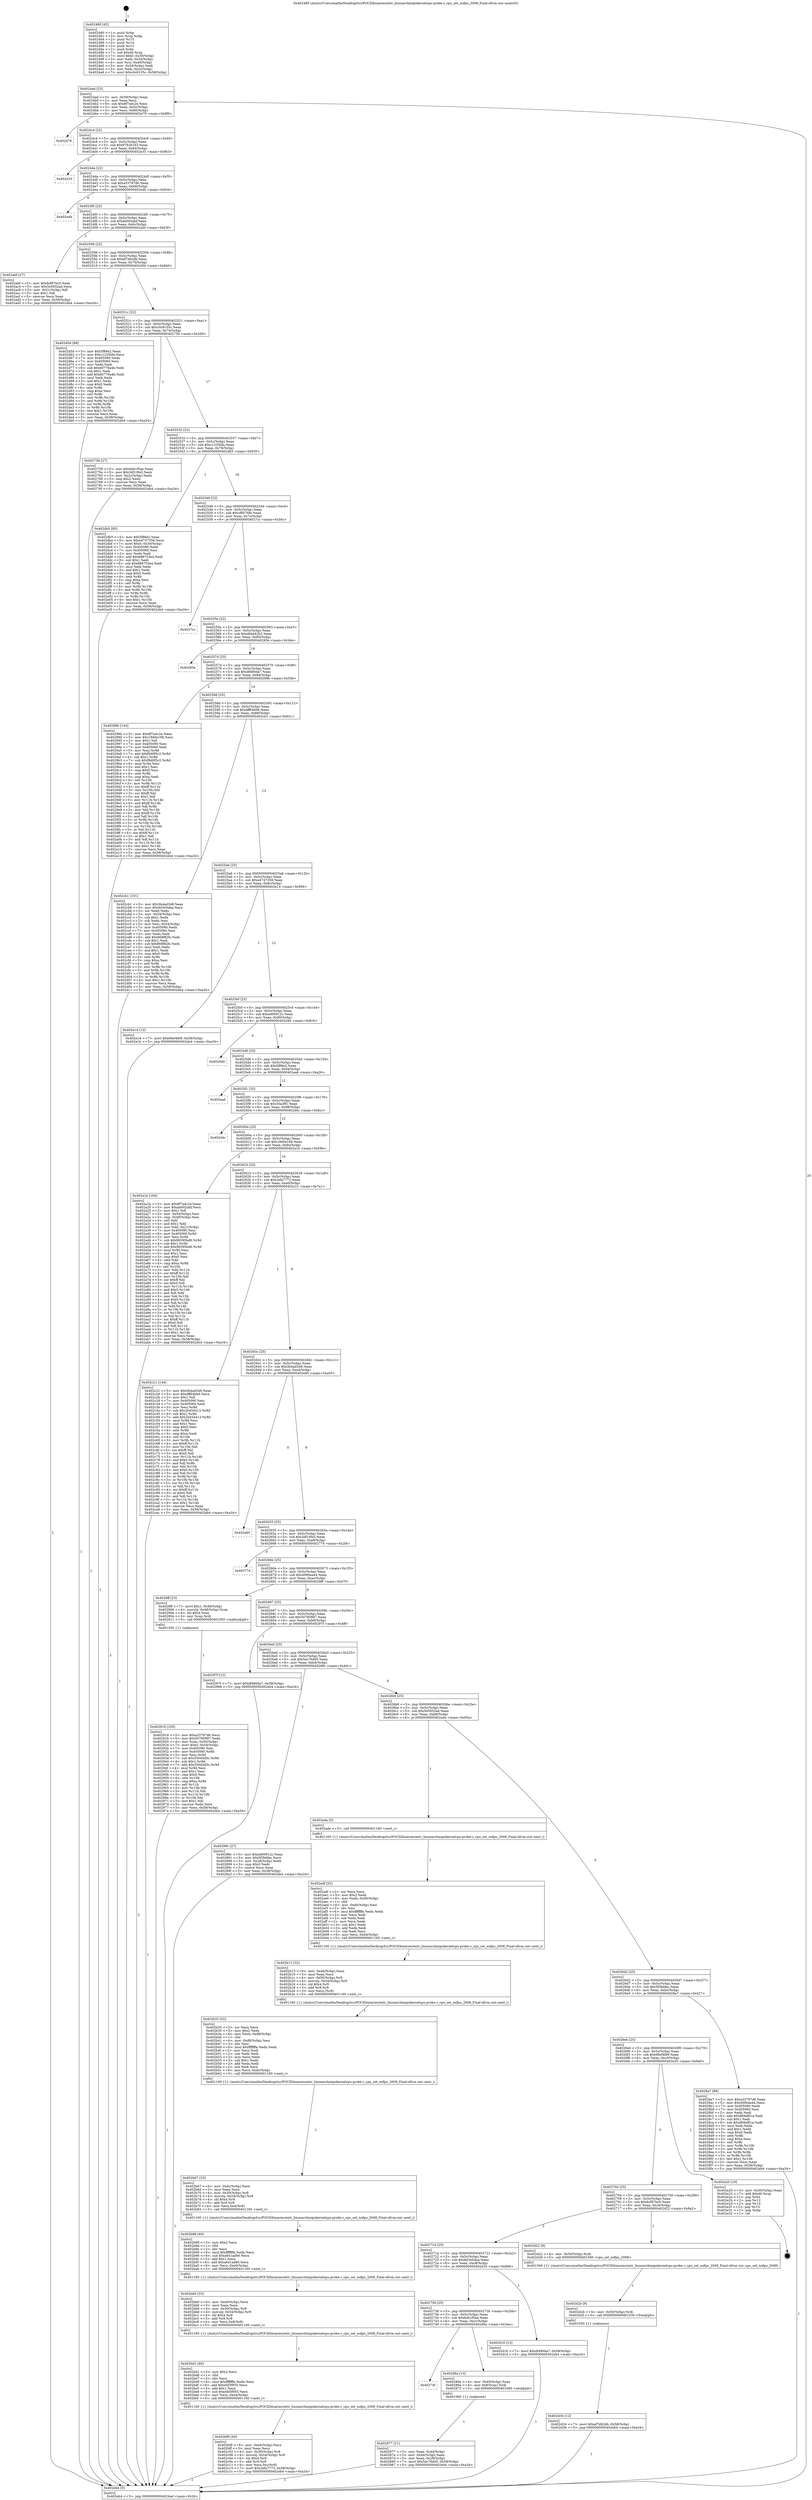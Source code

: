 digraph "0x402480" {
  label = "0x402480 (/mnt/c/Users/mathe/Desktop/tcc/POCII/binaries/extr_linuxarchmipskernelcpu-probe.c_cpu_set_nofpu_2008_Final-ollvm.out::main(0))"
  labelloc = "t"
  node[shape=record]

  Entry [label="",width=0.3,height=0.3,shape=circle,fillcolor=black,style=filled]
  "0x4024ad" [label="{
     0x4024ad [23]\l
     | [instrs]\l
     &nbsp;&nbsp;0x4024ad \<+3\>: mov -0x58(%rbp),%eax\l
     &nbsp;&nbsp;0x4024b0 \<+2\>: mov %eax,%ecx\l
     &nbsp;&nbsp;0x4024b2 \<+6\>: sub $0x8f7a4c2e,%ecx\l
     &nbsp;&nbsp;0x4024b8 \<+3\>: mov %eax,-0x5c(%rbp)\l
     &nbsp;&nbsp;0x4024bb \<+3\>: mov %ecx,-0x60(%rbp)\l
     &nbsp;&nbsp;0x4024be \<+6\>: je 0000000000402e79 \<main+0x9f9\>\l
  }"]
  "0x402e79" [label="{
     0x402e79\l
  }", style=dashed]
  "0x4024c4" [label="{
     0x4024c4 [22]\l
     | [instrs]\l
     &nbsp;&nbsp;0x4024c4 \<+5\>: jmp 00000000004024c9 \<main+0x49\>\l
     &nbsp;&nbsp;0x4024c9 \<+3\>: mov -0x5c(%rbp),%eax\l
     &nbsp;&nbsp;0x4024cc \<+5\>: sub $0x97826163,%eax\l
     &nbsp;&nbsp;0x4024d1 \<+3\>: mov %eax,-0x64(%rbp)\l
     &nbsp;&nbsp;0x4024d4 \<+6\>: je 0000000000402e33 \<main+0x9b3\>\l
  }"]
  Exit [label="",width=0.3,height=0.3,shape=circle,fillcolor=black,style=filled,peripheries=2]
  "0x402e33" [label="{
     0x402e33\l
  }", style=dashed]
  "0x4024da" [label="{
     0x4024da [22]\l
     | [instrs]\l
     &nbsp;&nbsp;0x4024da \<+5\>: jmp 00000000004024df \<main+0x5f\>\l
     &nbsp;&nbsp;0x4024df \<+3\>: mov -0x5c(%rbp),%eax\l
     &nbsp;&nbsp;0x4024e2 \<+5\>: sub $0xa33797d6,%eax\l
     &nbsp;&nbsp;0x4024e7 \<+3\>: mov %eax,-0x68(%rbp)\l
     &nbsp;&nbsp;0x4024ea \<+6\>: je 0000000000402e4b \<main+0x9cb\>\l
  }"]
  "0x402d34" [label="{
     0x402d34 [12]\l
     | [instrs]\l
     &nbsp;&nbsp;0x402d34 \<+7\>: movl $0xaf7d82db,-0x58(%rbp)\l
     &nbsp;&nbsp;0x402d3b \<+5\>: jmp 0000000000402eb4 \<main+0xa34\>\l
  }"]
  "0x402e4b" [label="{
     0x402e4b\l
  }", style=dashed]
  "0x4024f0" [label="{
     0x4024f0 [22]\l
     | [instrs]\l
     &nbsp;&nbsp;0x4024f0 \<+5\>: jmp 00000000004024f5 \<main+0x75\>\l
     &nbsp;&nbsp;0x4024f5 \<+3\>: mov -0x5c(%rbp),%eax\l
     &nbsp;&nbsp;0x4024f8 \<+5\>: sub $0xab002abf,%eax\l
     &nbsp;&nbsp;0x4024fd \<+3\>: mov %eax,-0x6c(%rbp)\l
     &nbsp;&nbsp;0x402500 \<+6\>: je 0000000000402abf \<main+0x63f\>\l
  }"]
  "0x402d2b" [label="{
     0x402d2b [9]\l
     | [instrs]\l
     &nbsp;&nbsp;0x402d2b \<+4\>: mov -0x50(%rbp),%rdi\l
     &nbsp;&nbsp;0x402d2f \<+5\>: call 0000000000401030 \<free@plt\>\l
     | [calls]\l
     &nbsp;&nbsp;0x401030 \{1\} (unknown)\l
  }"]
  "0x402abf" [label="{
     0x402abf [27]\l
     | [instrs]\l
     &nbsp;&nbsp;0x402abf \<+5\>: mov $0x6cf87bc0,%eax\l
     &nbsp;&nbsp;0x402ac4 \<+5\>: mov $0x5e5932ad,%ecx\l
     &nbsp;&nbsp;0x402ac9 \<+3\>: mov -0x21(%rbp),%dl\l
     &nbsp;&nbsp;0x402acc \<+3\>: test $0x1,%dl\l
     &nbsp;&nbsp;0x402acf \<+3\>: cmovne %ecx,%eax\l
     &nbsp;&nbsp;0x402ad2 \<+3\>: mov %eax,-0x58(%rbp)\l
     &nbsp;&nbsp;0x402ad5 \<+5\>: jmp 0000000000402eb4 \<main+0xa34\>\l
  }"]
  "0x402506" [label="{
     0x402506 [22]\l
     | [instrs]\l
     &nbsp;&nbsp;0x402506 \<+5\>: jmp 000000000040250b \<main+0x8b\>\l
     &nbsp;&nbsp;0x40250b \<+3\>: mov -0x5c(%rbp),%eax\l
     &nbsp;&nbsp;0x40250e \<+5\>: sub $0xaf7d82db,%eax\l
     &nbsp;&nbsp;0x402513 \<+3\>: mov %eax,-0x70(%rbp)\l
     &nbsp;&nbsp;0x402516 \<+6\>: je 0000000000402d5d \<main+0x8dd\>\l
  }"]
  "0x402bf9" [label="{
     0x402bf9 [40]\l
     | [instrs]\l
     &nbsp;&nbsp;0x402bf9 \<+6\>: mov -0xe4(%rbp),%ecx\l
     &nbsp;&nbsp;0x402bff \<+3\>: imul %eax,%ecx\l
     &nbsp;&nbsp;0x402c02 \<+4\>: mov -0x50(%rbp),%r8\l
     &nbsp;&nbsp;0x402c06 \<+4\>: movslq -0x54(%rbp),%r9\l
     &nbsp;&nbsp;0x402c0a \<+4\>: shl $0x4,%r9\l
     &nbsp;&nbsp;0x402c0e \<+3\>: add %r9,%r8\l
     &nbsp;&nbsp;0x402c11 \<+4\>: mov %ecx,0xc(%r8)\l
     &nbsp;&nbsp;0x402c15 \<+7\>: movl $0x2efa7773,-0x58(%rbp)\l
     &nbsp;&nbsp;0x402c1c \<+5\>: jmp 0000000000402eb4 \<main+0xa34\>\l
  }"]
  "0x402d5d" [label="{
     0x402d5d [88]\l
     | [instrs]\l
     &nbsp;&nbsp;0x402d5d \<+5\>: mov $0x5f88e2,%eax\l
     &nbsp;&nbsp;0x402d62 \<+5\>: mov $0xc1235bfa,%ecx\l
     &nbsp;&nbsp;0x402d67 \<+7\>: mov 0x405090,%edx\l
     &nbsp;&nbsp;0x402d6e \<+7\>: mov 0x405060,%esi\l
     &nbsp;&nbsp;0x402d75 \<+2\>: mov %edx,%edi\l
     &nbsp;&nbsp;0x402d77 \<+6\>: sub $0xb0776a4b,%edi\l
     &nbsp;&nbsp;0x402d7d \<+3\>: sub $0x1,%edi\l
     &nbsp;&nbsp;0x402d80 \<+6\>: add $0xb0776a4b,%edi\l
     &nbsp;&nbsp;0x402d86 \<+3\>: imul %edi,%edx\l
     &nbsp;&nbsp;0x402d89 \<+3\>: and $0x1,%edx\l
     &nbsp;&nbsp;0x402d8c \<+3\>: cmp $0x0,%edx\l
     &nbsp;&nbsp;0x402d8f \<+4\>: sete %r8b\l
     &nbsp;&nbsp;0x402d93 \<+3\>: cmp $0xa,%esi\l
     &nbsp;&nbsp;0x402d96 \<+4\>: setl %r9b\l
     &nbsp;&nbsp;0x402d9a \<+3\>: mov %r8b,%r10b\l
     &nbsp;&nbsp;0x402d9d \<+3\>: and %r9b,%r10b\l
     &nbsp;&nbsp;0x402da0 \<+3\>: xor %r9b,%r8b\l
     &nbsp;&nbsp;0x402da3 \<+3\>: or %r8b,%r10b\l
     &nbsp;&nbsp;0x402da6 \<+4\>: test $0x1,%r10b\l
     &nbsp;&nbsp;0x402daa \<+3\>: cmovne %ecx,%eax\l
     &nbsp;&nbsp;0x402dad \<+3\>: mov %eax,-0x58(%rbp)\l
     &nbsp;&nbsp;0x402db0 \<+5\>: jmp 0000000000402eb4 \<main+0xa34\>\l
  }"]
  "0x40251c" [label="{
     0x40251c [22]\l
     | [instrs]\l
     &nbsp;&nbsp;0x40251c \<+5\>: jmp 0000000000402521 \<main+0xa1\>\l
     &nbsp;&nbsp;0x402521 \<+3\>: mov -0x5c(%rbp),%eax\l
     &nbsp;&nbsp;0x402524 \<+5\>: sub $0xc0c9155c,%eax\l
     &nbsp;&nbsp;0x402529 \<+3\>: mov %eax,-0x74(%rbp)\l
     &nbsp;&nbsp;0x40252c \<+6\>: je 0000000000402759 \<main+0x2d9\>\l
  }"]
  "0x402bd1" [label="{
     0x402bd1 [40]\l
     | [instrs]\l
     &nbsp;&nbsp;0x402bd1 \<+5\>: mov $0x2,%ecx\l
     &nbsp;&nbsp;0x402bd6 \<+1\>: cltd\l
     &nbsp;&nbsp;0x402bd7 \<+2\>: idiv %ecx\l
     &nbsp;&nbsp;0x402bd9 \<+6\>: imul $0xfffffffe,%edx,%ecx\l
     &nbsp;&nbsp;0x402bdf \<+6\>: add $0xd4f3f955,%ecx\l
     &nbsp;&nbsp;0x402be5 \<+3\>: add $0x1,%ecx\l
     &nbsp;&nbsp;0x402be8 \<+6\>: sub $0xd4f3f955,%ecx\l
     &nbsp;&nbsp;0x402bee \<+6\>: mov %ecx,-0xe4(%rbp)\l
     &nbsp;&nbsp;0x402bf4 \<+5\>: call 0000000000401160 \<next_i\>\l
     | [calls]\l
     &nbsp;&nbsp;0x401160 \{1\} (/mnt/c/Users/mathe/Desktop/tcc/POCII/binaries/extr_linuxarchmipskernelcpu-probe.c_cpu_set_nofpu_2008_Final-ollvm.out::next_i)\l
  }"]
  "0x402759" [label="{
     0x402759 [27]\l
     | [instrs]\l
     &nbsp;&nbsp;0x402759 \<+5\>: mov $0x6d41f5ae,%eax\l
     &nbsp;&nbsp;0x40275e \<+5\>: mov $0x3df10fa5,%ecx\l
     &nbsp;&nbsp;0x402763 \<+3\>: mov -0x2c(%rbp),%edx\l
     &nbsp;&nbsp;0x402766 \<+3\>: cmp $0x2,%edx\l
     &nbsp;&nbsp;0x402769 \<+3\>: cmovne %ecx,%eax\l
     &nbsp;&nbsp;0x40276c \<+3\>: mov %eax,-0x58(%rbp)\l
     &nbsp;&nbsp;0x40276f \<+5\>: jmp 0000000000402eb4 \<main+0xa34\>\l
  }"]
  "0x402532" [label="{
     0x402532 [22]\l
     | [instrs]\l
     &nbsp;&nbsp;0x402532 \<+5\>: jmp 0000000000402537 \<main+0xb7\>\l
     &nbsp;&nbsp;0x402537 \<+3\>: mov -0x5c(%rbp),%eax\l
     &nbsp;&nbsp;0x40253a \<+5\>: sub $0xc1235bfa,%eax\l
     &nbsp;&nbsp;0x40253f \<+3\>: mov %eax,-0x78(%rbp)\l
     &nbsp;&nbsp;0x402542 \<+6\>: je 0000000000402db5 \<main+0x935\>\l
  }"]
  "0x402eb4" [label="{
     0x402eb4 [5]\l
     | [instrs]\l
     &nbsp;&nbsp;0x402eb4 \<+5\>: jmp 00000000004024ad \<main+0x2d\>\l
  }"]
  "0x402480" [label="{
     0x402480 [45]\l
     | [instrs]\l
     &nbsp;&nbsp;0x402480 \<+1\>: push %rbp\l
     &nbsp;&nbsp;0x402481 \<+3\>: mov %rsp,%rbp\l
     &nbsp;&nbsp;0x402484 \<+2\>: push %r15\l
     &nbsp;&nbsp;0x402486 \<+2\>: push %r14\l
     &nbsp;&nbsp;0x402488 \<+2\>: push %r12\l
     &nbsp;&nbsp;0x40248a \<+1\>: push %rbx\l
     &nbsp;&nbsp;0x40248b \<+7\>: sub $0xd0,%rsp\l
     &nbsp;&nbsp;0x402492 \<+7\>: movl $0x0,-0x30(%rbp)\l
     &nbsp;&nbsp;0x402499 \<+3\>: mov %edi,-0x34(%rbp)\l
     &nbsp;&nbsp;0x40249c \<+4\>: mov %rsi,-0x40(%rbp)\l
     &nbsp;&nbsp;0x4024a0 \<+3\>: mov -0x34(%rbp),%edi\l
     &nbsp;&nbsp;0x4024a3 \<+3\>: mov %edi,-0x2c(%rbp)\l
     &nbsp;&nbsp;0x4024a6 \<+7\>: movl $0xc0c9155c,-0x58(%rbp)\l
  }"]
  "0x402bb0" [label="{
     0x402bb0 [33]\l
     | [instrs]\l
     &nbsp;&nbsp;0x402bb0 \<+6\>: mov -0xe0(%rbp),%ecx\l
     &nbsp;&nbsp;0x402bb6 \<+3\>: imul %eax,%ecx\l
     &nbsp;&nbsp;0x402bb9 \<+4\>: mov -0x50(%rbp),%r8\l
     &nbsp;&nbsp;0x402bbd \<+4\>: movslq -0x54(%rbp),%r9\l
     &nbsp;&nbsp;0x402bc1 \<+4\>: shl $0x4,%r9\l
     &nbsp;&nbsp;0x402bc5 \<+3\>: add %r9,%r8\l
     &nbsp;&nbsp;0x402bc8 \<+4\>: mov %ecx,0x8(%r8)\l
     &nbsp;&nbsp;0x402bcc \<+5\>: call 0000000000401160 \<next_i\>\l
     | [calls]\l
     &nbsp;&nbsp;0x401160 \{1\} (/mnt/c/Users/mathe/Desktop/tcc/POCII/binaries/extr_linuxarchmipskernelcpu-probe.c_cpu_set_nofpu_2008_Final-ollvm.out::next_i)\l
  }"]
  "0x402db5" [label="{
     0x402db5 [95]\l
     | [instrs]\l
     &nbsp;&nbsp;0x402db5 \<+5\>: mov $0x5f88e2,%eax\l
     &nbsp;&nbsp;0x402dba \<+5\>: mov $0xe4747358,%ecx\l
     &nbsp;&nbsp;0x402dbf \<+7\>: movl $0x0,-0x30(%rbp)\l
     &nbsp;&nbsp;0x402dc6 \<+7\>: mov 0x405090,%edx\l
     &nbsp;&nbsp;0x402dcd \<+7\>: mov 0x405060,%esi\l
     &nbsp;&nbsp;0x402dd4 \<+2\>: mov %edx,%edi\l
     &nbsp;&nbsp;0x402dd6 \<+6\>: add $0x888753e4,%edi\l
     &nbsp;&nbsp;0x402ddc \<+3\>: sub $0x1,%edi\l
     &nbsp;&nbsp;0x402ddf \<+6\>: sub $0x888753e4,%edi\l
     &nbsp;&nbsp;0x402de5 \<+3\>: imul %edi,%edx\l
     &nbsp;&nbsp;0x402de8 \<+3\>: and $0x1,%edx\l
     &nbsp;&nbsp;0x402deb \<+3\>: cmp $0x0,%edx\l
     &nbsp;&nbsp;0x402dee \<+4\>: sete %r8b\l
     &nbsp;&nbsp;0x402df2 \<+3\>: cmp $0xa,%esi\l
     &nbsp;&nbsp;0x402df5 \<+4\>: setl %r9b\l
     &nbsp;&nbsp;0x402df9 \<+3\>: mov %r8b,%r10b\l
     &nbsp;&nbsp;0x402dfc \<+3\>: and %r9b,%r10b\l
     &nbsp;&nbsp;0x402dff \<+3\>: xor %r9b,%r8b\l
     &nbsp;&nbsp;0x402e02 \<+3\>: or %r8b,%r10b\l
     &nbsp;&nbsp;0x402e05 \<+4\>: test $0x1,%r10b\l
     &nbsp;&nbsp;0x402e09 \<+3\>: cmovne %ecx,%eax\l
     &nbsp;&nbsp;0x402e0c \<+3\>: mov %eax,-0x58(%rbp)\l
     &nbsp;&nbsp;0x402e0f \<+5\>: jmp 0000000000402eb4 \<main+0xa34\>\l
  }"]
  "0x402548" [label="{
     0x402548 [22]\l
     | [instrs]\l
     &nbsp;&nbsp;0x402548 \<+5\>: jmp 000000000040254d \<main+0xcd\>\l
     &nbsp;&nbsp;0x40254d \<+3\>: mov -0x5c(%rbp),%eax\l
     &nbsp;&nbsp;0x402550 \<+5\>: sub $0xcf8576fe,%eax\l
     &nbsp;&nbsp;0x402555 \<+3\>: mov %eax,-0x7c(%rbp)\l
     &nbsp;&nbsp;0x402558 \<+6\>: je 00000000004027cc \<main+0x34c\>\l
  }"]
  "0x402b88" [label="{
     0x402b88 [40]\l
     | [instrs]\l
     &nbsp;&nbsp;0x402b88 \<+5\>: mov $0x2,%ecx\l
     &nbsp;&nbsp;0x402b8d \<+1\>: cltd\l
     &nbsp;&nbsp;0x402b8e \<+2\>: idiv %ecx\l
     &nbsp;&nbsp;0x402b90 \<+6\>: imul $0xfffffffe,%edx,%ecx\l
     &nbsp;&nbsp;0x402b96 \<+6\>: sub $0xa641ad80,%ecx\l
     &nbsp;&nbsp;0x402b9c \<+3\>: add $0x1,%ecx\l
     &nbsp;&nbsp;0x402b9f \<+6\>: add $0xa641ad80,%ecx\l
     &nbsp;&nbsp;0x402ba5 \<+6\>: mov %ecx,-0xe0(%rbp)\l
     &nbsp;&nbsp;0x402bab \<+5\>: call 0000000000401160 \<next_i\>\l
     | [calls]\l
     &nbsp;&nbsp;0x401160 \{1\} (/mnt/c/Users/mathe/Desktop/tcc/POCII/binaries/extr_linuxarchmipskernelcpu-probe.c_cpu_set_nofpu_2008_Final-ollvm.out::next_i)\l
  }"]
  "0x4027cc" [label="{
     0x4027cc\l
  }", style=dashed]
  "0x40255e" [label="{
     0x40255e [22]\l
     | [instrs]\l
     &nbsp;&nbsp;0x40255e \<+5\>: jmp 0000000000402563 \<main+0xe3\>\l
     &nbsp;&nbsp;0x402563 \<+3\>: mov -0x5c(%rbp),%eax\l
     &nbsp;&nbsp;0x402566 \<+5\>: sub $0xd6a442b2,%eax\l
     &nbsp;&nbsp;0x40256b \<+3\>: mov %eax,-0x80(%rbp)\l
     &nbsp;&nbsp;0x40256e \<+6\>: je 000000000040285e \<main+0x3de\>\l
  }"]
  "0x402b67" [label="{
     0x402b67 [33]\l
     | [instrs]\l
     &nbsp;&nbsp;0x402b67 \<+6\>: mov -0xdc(%rbp),%ecx\l
     &nbsp;&nbsp;0x402b6d \<+3\>: imul %eax,%ecx\l
     &nbsp;&nbsp;0x402b70 \<+4\>: mov -0x50(%rbp),%r8\l
     &nbsp;&nbsp;0x402b74 \<+4\>: movslq -0x54(%rbp),%r9\l
     &nbsp;&nbsp;0x402b78 \<+4\>: shl $0x4,%r9\l
     &nbsp;&nbsp;0x402b7c \<+3\>: add %r9,%r8\l
     &nbsp;&nbsp;0x402b7f \<+4\>: mov %ecx,0x4(%r8)\l
     &nbsp;&nbsp;0x402b83 \<+5\>: call 0000000000401160 \<next_i\>\l
     | [calls]\l
     &nbsp;&nbsp;0x401160 \{1\} (/mnt/c/Users/mathe/Desktop/tcc/POCII/binaries/extr_linuxarchmipskernelcpu-probe.c_cpu_set_nofpu_2008_Final-ollvm.out::next_i)\l
  }"]
  "0x40285e" [label="{
     0x40285e\l
  }", style=dashed]
  "0x402574" [label="{
     0x402574 [25]\l
     | [instrs]\l
     &nbsp;&nbsp;0x402574 \<+5\>: jmp 0000000000402579 \<main+0xf9\>\l
     &nbsp;&nbsp;0x402579 \<+3\>: mov -0x5c(%rbp),%eax\l
     &nbsp;&nbsp;0x40257c \<+5\>: sub $0xdf480da7,%eax\l
     &nbsp;&nbsp;0x402581 \<+6\>: mov %eax,-0x84(%rbp)\l
     &nbsp;&nbsp;0x402587 \<+6\>: je 000000000040298b \<main+0x50b\>\l
  }"]
  "0x402b33" [label="{
     0x402b33 [52]\l
     | [instrs]\l
     &nbsp;&nbsp;0x402b33 \<+2\>: xor %ecx,%ecx\l
     &nbsp;&nbsp;0x402b35 \<+5\>: mov $0x2,%edx\l
     &nbsp;&nbsp;0x402b3a \<+6\>: mov %edx,-0xd8(%rbp)\l
     &nbsp;&nbsp;0x402b40 \<+1\>: cltd\l
     &nbsp;&nbsp;0x402b41 \<+6\>: mov -0xd8(%rbp),%esi\l
     &nbsp;&nbsp;0x402b47 \<+2\>: idiv %esi\l
     &nbsp;&nbsp;0x402b49 \<+6\>: imul $0xfffffffe,%edx,%edx\l
     &nbsp;&nbsp;0x402b4f \<+2\>: mov %ecx,%edi\l
     &nbsp;&nbsp;0x402b51 \<+2\>: sub %edx,%edi\l
     &nbsp;&nbsp;0x402b53 \<+2\>: mov %ecx,%edx\l
     &nbsp;&nbsp;0x402b55 \<+3\>: sub $0x1,%edx\l
     &nbsp;&nbsp;0x402b58 \<+2\>: add %edx,%edi\l
     &nbsp;&nbsp;0x402b5a \<+2\>: sub %edi,%ecx\l
     &nbsp;&nbsp;0x402b5c \<+6\>: mov %ecx,-0xdc(%rbp)\l
     &nbsp;&nbsp;0x402b62 \<+5\>: call 0000000000401160 \<next_i\>\l
     | [calls]\l
     &nbsp;&nbsp;0x401160 \{1\} (/mnt/c/Users/mathe/Desktop/tcc/POCII/binaries/extr_linuxarchmipskernelcpu-probe.c_cpu_set_nofpu_2008_Final-ollvm.out::next_i)\l
  }"]
  "0x40298b" [label="{
     0x40298b [144]\l
     | [instrs]\l
     &nbsp;&nbsp;0x40298b \<+5\>: mov $0x8f7a4c2e,%eax\l
     &nbsp;&nbsp;0x402990 \<+5\>: mov $0x19d0e168,%ecx\l
     &nbsp;&nbsp;0x402995 \<+2\>: mov $0x1,%dl\l
     &nbsp;&nbsp;0x402997 \<+7\>: mov 0x405090,%esi\l
     &nbsp;&nbsp;0x40299e \<+7\>: mov 0x405060,%edi\l
     &nbsp;&nbsp;0x4029a5 \<+3\>: mov %esi,%r8d\l
     &nbsp;&nbsp;0x4029a8 \<+7\>: add $0xf9d0f5c2,%r8d\l
     &nbsp;&nbsp;0x4029af \<+4\>: sub $0x1,%r8d\l
     &nbsp;&nbsp;0x4029b3 \<+7\>: sub $0xf9d0f5c2,%r8d\l
     &nbsp;&nbsp;0x4029ba \<+4\>: imul %r8d,%esi\l
     &nbsp;&nbsp;0x4029be \<+3\>: and $0x1,%esi\l
     &nbsp;&nbsp;0x4029c1 \<+3\>: cmp $0x0,%esi\l
     &nbsp;&nbsp;0x4029c4 \<+4\>: sete %r9b\l
     &nbsp;&nbsp;0x4029c8 \<+3\>: cmp $0xa,%edi\l
     &nbsp;&nbsp;0x4029cb \<+4\>: setl %r10b\l
     &nbsp;&nbsp;0x4029cf \<+3\>: mov %r9b,%r11b\l
     &nbsp;&nbsp;0x4029d2 \<+4\>: xor $0xff,%r11b\l
     &nbsp;&nbsp;0x4029d6 \<+3\>: mov %r10b,%bl\l
     &nbsp;&nbsp;0x4029d9 \<+3\>: xor $0xff,%bl\l
     &nbsp;&nbsp;0x4029dc \<+3\>: xor $0x1,%dl\l
     &nbsp;&nbsp;0x4029df \<+3\>: mov %r11b,%r14b\l
     &nbsp;&nbsp;0x4029e2 \<+4\>: and $0xff,%r14b\l
     &nbsp;&nbsp;0x4029e6 \<+3\>: and %dl,%r9b\l
     &nbsp;&nbsp;0x4029e9 \<+3\>: mov %bl,%r15b\l
     &nbsp;&nbsp;0x4029ec \<+4\>: and $0xff,%r15b\l
     &nbsp;&nbsp;0x4029f0 \<+3\>: and %dl,%r10b\l
     &nbsp;&nbsp;0x4029f3 \<+3\>: or %r9b,%r14b\l
     &nbsp;&nbsp;0x4029f6 \<+3\>: or %r10b,%r15b\l
     &nbsp;&nbsp;0x4029f9 \<+3\>: xor %r15b,%r14b\l
     &nbsp;&nbsp;0x4029fc \<+3\>: or %bl,%r11b\l
     &nbsp;&nbsp;0x4029ff \<+4\>: xor $0xff,%r11b\l
     &nbsp;&nbsp;0x402a03 \<+3\>: or $0x1,%dl\l
     &nbsp;&nbsp;0x402a06 \<+3\>: and %dl,%r11b\l
     &nbsp;&nbsp;0x402a09 \<+3\>: or %r11b,%r14b\l
     &nbsp;&nbsp;0x402a0c \<+4\>: test $0x1,%r14b\l
     &nbsp;&nbsp;0x402a10 \<+3\>: cmovne %ecx,%eax\l
     &nbsp;&nbsp;0x402a13 \<+3\>: mov %eax,-0x58(%rbp)\l
     &nbsp;&nbsp;0x402a16 \<+5\>: jmp 0000000000402eb4 \<main+0xa34\>\l
  }"]
  "0x40258d" [label="{
     0x40258d [25]\l
     | [instrs]\l
     &nbsp;&nbsp;0x40258d \<+5\>: jmp 0000000000402592 \<main+0x112\>\l
     &nbsp;&nbsp;0x402592 \<+3\>: mov -0x5c(%rbp),%eax\l
     &nbsp;&nbsp;0x402595 \<+5\>: sub $0xdff64bb6,%eax\l
     &nbsp;&nbsp;0x40259a \<+6\>: mov %eax,-0x88(%rbp)\l
     &nbsp;&nbsp;0x4025a0 \<+6\>: je 0000000000402cb1 \<main+0x831\>\l
  }"]
  "0x402b13" [label="{
     0x402b13 [32]\l
     | [instrs]\l
     &nbsp;&nbsp;0x402b13 \<+6\>: mov -0xd4(%rbp),%ecx\l
     &nbsp;&nbsp;0x402b19 \<+3\>: imul %eax,%ecx\l
     &nbsp;&nbsp;0x402b1c \<+4\>: mov -0x50(%rbp),%r8\l
     &nbsp;&nbsp;0x402b20 \<+4\>: movslq -0x54(%rbp),%r9\l
     &nbsp;&nbsp;0x402b24 \<+4\>: shl $0x4,%r9\l
     &nbsp;&nbsp;0x402b28 \<+3\>: add %r9,%r8\l
     &nbsp;&nbsp;0x402b2b \<+3\>: mov %ecx,(%r8)\l
     &nbsp;&nbsp;0x402b2e \<+5\>: call 0000000000401160 \<next_i\>\l
     | [calls]\l
     &nbsp;&nbsp;0x401160 \{1\} (/mnt/c/Users/mathe/Desktop/tcc/POCII/binaries/extr_linuxarchmipskernelcpu-probe.c_cpu_set_nofpu_2008_Final-ollvm.out::next_i)\l
  }"]
  "0x402cb1" [label="{
     0x402cb1 [101]\l
     | [instrs]\l
     &nbsp;&nbsp;0x402cb1 \<+5\>: mov $0x3b4ad348,%eax\l
     &nbsp;&nbsp;0x402cb6 \<+5\>: mov $0x6d3e5daa,%ecx\l
     &nbsp;&nbsp;0x402cbb \<+2\>: xor %edx,%edx\l
     &nbsp;&nbsp;0x402cbd \<+3\>: mov -0x54(%rbp),%esi\l
     &nbsp;&nbsp;0x402cc0 \<+3\>: sub $0x1,%edx\l
     &nbsp;&nbsp;0x402cc3 \<+2\>: sub %edx,%esi\l
     &nbsp;&nbsp;0x402cc5 \<+3\>: mov %esi,-0x54(%rbp)\l
     &nbsp;&nbsp;0x402cc8 \<+7\>: mov 0x405090,%edx\l
     &nbsp;&nbsp;0x402ccf \<+7\>: mov 0x405060,%esi\l
     &nbsp;&nbsp;0x402cd6 \<+2\>: mov %edx,%edi\l
     &nbsp;&nbsp;0x402cd8 \<+6\>: add $0x868f82fc,%edi\l
     &nbsp;&nbsp;0x402cde \<+3\>: sub $0x1,%edi\l
     &nbsp;&nbsp;0x402ce1 \<+6\>: sub $0x868f82fc,%edi\l
     &nbsp;&nbsp;0x402ce7 \<+3\>: imul %edi,%edx\l
     &nbsp;&nbsp;0x402cea \<+3\>: and $0x1,%edx\l
     &nbsp;&nbsp;0x402ced \<+3\>: cmp $0x0,%edx\l
     &nbsp;&nbsp;0x402cf0 \<+4\>: sete %r8b\l
     &nbsp;&nbsp;0x402cf4 \<+3\>: cmp $0xa,%esi\l
     &nbsp;&nbsp;0x402cf7 \<+4\>: setl %r9b\l
     &nbsp;&nbsp;0x402cfb \<+3\>: mov %r8b,%r10b\l
     &nbsp;&nbsp;0x402cfe \<+3\>: and %r9b,%r10b\l
     &nbsp;&nbsp;0x402d01 \<+3\>: xor %r9b,%r8b\l
     &nbsp;&nbsp;0x402d04 \<+3\>: or %r8b,%r10b\l
     &nbsp;&nbsp;0x402d07 \<+4\>: test $0x1,%r10b\l
     &nbsp;&nbsp;0x402d0b \<+3\>: cmovne %ecx,%eax\l
     &nbsp;&nbsp;0x402d0e \<+3\>: mov %eax,-0x58(%rbp)\l
     &nbsp;&nbsp;0x402d11 \<+5\>: jmp 0000000000402eb4 \<main+0xa34\>\l
  }"]
  "0x4025a6" [label="{
     0x4025a6 [25]\l
     | [instrs]\l
     &nbsp;&nbsp;0x4025a6 \<+5\>: jmp 00000000004025ab \<main+0x12b\>\l
     &nbsp;&nbsp;0x4025ab \<+3\>: mov -0x5c(%rbp),%eax\l
     &nbsp;&nbsp;0x4025ae \<+5\>: sub $0xe4747358,%eax\l
     &nbsp;&nbsp;0x4025b3 \<+6\>: mov %eax,-0x8c(%rbp)\l
     &nbsp;&nbsp;0x4025b9 \<+6\>: je 0000000000402e14 \<main+0x994\>\l
  }"]
  "0x402adf" [label="{
     0x402adf [52]\l
     | [instrs]\l
     &nbsp;&nbsp;0x402adf \<+2\>: xor %ecx,%ecx\l
     &nbsp;&nbsp;0x402ae1 \<+5\>: mov $0x2,%edx\l
     &nbsp;&nbsp;0x402ae6 \<+6\>: mov %edx,-0xd0(%rbp)\l
     &nbsp;&nbsp;0x402aec \<+1\>: cltd\l
     &nbsp;&nbsp;0x402aed \<+6\>: mov -0xd0(%rbp),%esi\l
     &nbsp;&nbsp;0x402af3 \<+2\>: idiv %esi\l
     &nbsp;&nbsp;0x402af5 \<+6\>: imul $0xfffffffe,%edx,%edx\l
     &nbsp;&nbsp;0x402afb \<+2\>: mov %ecx,%edi\l
     &nbsp;&nbsp;0x402afd \<+2\>: sub %edx,%edi\l
     &nbsp;&nbsp;0x402aff \<+2\>: mov %ecx,%edx\l
     &nbsp;&nbsp;0x402b01 \<+3\>: sub $0x1,%edx\l
     &nbsp;&nbsp;0x402b04 \<+2\>: add %edx,%edi\l
     &nbsp;&nbsp;0x402b06 \<+2\>: sub %edi,%ecx\l
     &nbsp;&nbsp;0x402b08 \<+6\>: mov %ecx,-0xd4(%rbp)\l
     &nbsp;&nbsp;0x402b0e \<+5\>: call 0000000000401160 \<next_i\>\l
     | [calls]\l
     &nbsp;&nbsp;0x401160 \{1\} (/mnt/c/Users/mathe/Desktop/tcc/POCII/binaries/extr_linuxarchmipskernelcpu-probe.c_cpu_set_nofpu_2008_Final-ollvm.out::next_i)\l
  }"]
  "0x402e14" [label="{
     0x402e14 [12]\l
     | [instrs]\l
     &nbsp;&nbsp;0x402e14 \<+7\>: movl $0x68ef4fe9,-0x58(%rbp)\l
     &nbsp;&nbsp;0x402e1b \<+5\>: jmp 0000000000402eb4 \<main+0xa34\>\l
  }"]
  "0x4025bf" [label="{
     0x4025bf [25]\l
     | [instrs]\l
     &nbsp;&nbsp;0x4025bf \<+5\>: jmp 00000000004025c4 \<main+0x144\>\l
     &nbsp;&nbsp;0x4025c4 \<+3\>: mov -0x5c(%rbp),%eax\l
     &nbsp;&nbsp;0x4025c7 \<+5\>: sub $0xed00912c,%eax\l
     &nbsp;&nbsp;0x4025cc \<+6\>: mov %eax,-0x90(%rbp)\l
     &nbsp;&nbsp;0x4025d2 \<+6\>: je 0000000000402d40 \<main+0x8c0\>\l
  }"]
  "0x402916" [label="{
     0x402916 [105]\l
     | [instrs]\l
     &nbsp;&nbsp;0x402916 \<+5\>: mov $0xa33797d6,%ecx\l
     &nbsp;&nbsp;0x40291b \<+5\>: mov $0x50785897,%edx\l
     &nbsp;&nbsp;0x402920 \<+4\>: mov %rax,-0x50(%rbp)\l
     &nbsp;&nbsp;0x402924 \<+7\>: movl $0x0,-0x54(%rbp)\l
     &nbsp;&nbsp;0x40292b \<+7\>: mov 0x405090,%esi\l
     &nbsp;&nbsp;0x402932 \<+8\>: mov 0x405060,%r8d\l
     &nbsp;&nbsp;0x40293a \<+3\>: mov %esi,%r9d\l
     &nbsp;&nbsp;0x40293d \<+7\>: sub $0x35045d5c,%r9d\l
     &nbsp;&nbsp;0x402944 \<+4\>: sub $0x1,%r9d\l
     &nbsp;&nbsp;0x402948 \<+7\>: add $0x35045d5c,%r9d\l
     &nbsp;&nbsp;0x40294f \<+4\>: imul %r9d,%esi\l
     &nbsp;&nbsp;0x402953 \<+3\>: and $0x1,%esi\l
     &nbsp;&nbsp;0x402956 \<+3\>: cmp $0x0,%esi\l
     &nbsp;&nbsp;0x402959 \<+4\>: sete %r10b\l
     &nbsp;&nbsp;0x40295d \<+4\>: cmp $0xa,%r8d\l
     &nbsp;&nbsp;0x402961 \<+4\>: setl %r11b\l
     &nbsp;&nbsp;0x402965 \<+3\>: mov %r10b,%bl\l
     &nbsp;&nbsp;0x402968 \<+3\>: and %r11b,%bl\l
     &nbsp;&nbsp;0x40296b \<+3\>: xor %r11b,%r10b\l
     &nbsp;&nbsp;0x40296e \<+3\>: or %r10b,%bl\l
     &nbsp;&nbsp;0x402971 \<+3\>: test $0x1,%bl\l
     &nbsp;&nbsp;0x402974 \<+3\>: cmovne %edx,%ecx\l
     &nbsp;&nbsp;0x402977 \<+3\>: mov %ecx,-0x58(%rbp)\l
     &nbsp;&nbsp;0x40297a \<+5\>: jmp 0000000000402eb4 \<main+0xa34\>\l
  }"]
  "0x402d40" [label="{
     0x402d40\l
  }", style=dashed]
  "0x4025d8" [label="{
     0x4025d8 [25]\l
     | [instrs]\l
     &nbsp;&nbsp;0x4025d8 \<+5\>: jmp 00000000004025dd \<main+0x15d\>\l
     &nbsp;&nbsp;0x4025dd \<+3\>: mov -0x5c(%rbp),%eax\l
     &nbsp;&nbsp;0x4025e0 \<+5\>: sub $0x5f88e2,%eax\l
     &nbsp;&nbsp;0x4025e5 \<+6\>: mov %eax,-0x94(%rbp)\l
     &nbsp;&nbsp;0x4025eb \<+6\>: je 0000000000402ea6 \<main+0xa26\>\l
  }"]
  "0x402877" [label="{
     0x402877 [21]\l
     | [instrs]\l
     &nbsp;&nbsp;0x402877 \<+3\>: mov %eax,-0x44(%rbp)\l
     &nbsp;&nbsp;0x40287a \<+3\>: mov -0x44(%rbp),%eax\l
     &nbsp;&nbsp;0x40287d \<+3\>: mov %eax,-0x28(%rbp)\l
     &nbsp;&nbsp;0x402880 \<+7\>: movl $0x5ac76dd5,-0x58(%rbp)\l
     &nbsp;&nbsp;0x402887 \<+5\>: jmp 0000000000402eb4 \<main+0xa34\>\l
  }"]
  "0x402ea6" [label="{
     0x402ea6\l
  }", style=dashed]
  "0x4025f1" [label="{
     0x4025f1 [25]\l
     | [instrs]\l
     &nbsp;&nbsp;0x4025f1 \<+5\>: jmp 00000000004025f6 \<main+0x176\>\l
     &nbsp;&nbsp;0x4025f6 \<+3\>: mov -0x5c(%rbp),%eax\l
     &nbsp;&nbsp;0x4025f9 \<+5\>: sub $0x30a3ff1,%eax\l
     &nbsp;&nbsp;0x4025fe \<+6\>: mov %eax,-0x98(%rbp)\l
     &nbsp;&nbsp;0x402604 \<+6\>: je 0000000000402d4c \<main+0x8cc\>\l
  }"]
  "0x40274f" [label="{
     0x40274f\l
  }", style=dashed]
  "0x402d4c" [label="{
     0x402d4c\l
  }", style=dashed]
  "0x40260a" [label="{
     0x40260a [25]\l
     | [instrs]\l
     &nbsp;&nbsp;0x40260a \<+5\>: jmp 000000000040260f \<main+0x18f\>\l
     &nbsp;&nbsp;0x40260f \<+3\>: mov -0x5c(%rbp),%eax\l
     &nbsp;&nbsp;0x402612 \<+5\>: sub $0x19d0e168,%eax\l
     &nbsp;&nbsp;0x402617 \<+6\>: mov %eax,-0x9c(%rbp)\l
     &nbsp;&nbsp;0x40261d \<+6\>: je 0000000000402a1b \<main+0x59b\>\l
  }"]
  "0x40286a" [label="{
     0x40286a [13]\l
     | [instrs]\l
     &nbsp;&nbsp;0x40286a \<+4\>: mov -0x40(%rbp),%rax\l
     &nbsp;&nbsp;0x40286e \<+4\>: mov 0x8(%rax),%rdi\l
     &nbsp;&nbsp;0x402872 \<+5\>: call 0000000000401060 \<atoi@plt\>\l
     | [calls]\l
     &nbsp;&nbsp;0x401060 \{1\} (unknown)\l
  }"]
  "0x402a1b" [label="{
     0x402a1b [164]\l
     | [instrs]\l
     &nbsp;&nbsp;0x402a1b \<+5\>: mov $0x8f7a4c2e,%eax\l
     &nbsp;&nbsp;0x402a20 \<+5\>: mov $0xab002abf,%ecx\l
     &nbsp;&nbsp;0x402a25 \<+2\>: mov $0x1,%dl\l
     &nbsp;&nbsp;0x402a27 \<+3\>: mov -0x54(%rbp),%esi\l
     &nbsp;&nbsp;0x402a2a \<+3\>: cmp -0x48(%rbp),%esi\l
     &nbsp;&nbsp;0x402a2d \<+4\>: setl %dil\l
     &nbsp;&nbsp;0x402a31 \<+4\>: and $0x1,%dil\l
     &nbsp;&nbsp;0x402a35 \<+4\>: mov %dil,-0x21(%rbp)\l
     &nbsp;&nbsp;0x402a39 \<+7\>: mov 0x405090,%esi\l
     &nbsp;&nbsp;0x402a40 \<+8\>: mov 0x405060,%r8d\l
     &nbsp;&nbsp;0x402a48 \<+3\>: mov %esi,%r9d\l
     &nbsp;&nbsp;0x402a4b \<+7\>: sub $0x96595bd6,%r9d\l
     &nbsp;&nbsp;0x402a52 \<+4\>: sub $0x1,%r9d\l
     &nbsp;&nbsp;0x402a56 \<+7\>: add $0x96595bd6,%r9d\l
     &nbsp;&nbsp;0x402a5d \<+4\>: imul %r9d,%esi\l
     &nbsp;&nbsp;0x402a61 \<+3\>: and $0x1,%esi\l
     &nbsp;&nbsp;0x402a64 \<+3\>: cmp $0x0,%esi\l
     &nbsp;&nbsp;0x402a67 \<+4\>: sete %dil\l
     &nbsp;&nbsp;0x402a6b \<+4\>: cmp $0xa,%r8d\l
     &nbsp;&nbsp;0x402a6f \<+4\>: setl %r10b\l
     &nbsp;&nbsp;0x402a73 \<+3\>: mov %dil,%r11b\l
     &nbsp;&nbsp;0x402a76 \<+4\>: xor $0xff,%r11b\l
     &nbsp;&nbsp;0x402a7a \<+3\>: mov %r10b,%bl\l
     &nbsp;&nbsp;0x402a7d \<+3\>: xor $0xff,%bl\l
     &nbsp;&nbsp;0x402a80 \<+3\>: xor $0x0,%dl\l
     &nbsp;&nbsp;0x402a83 \<+3\>: mov %r11b,%r14b\l
     &nbsp;&nbsp;0x402a86 \<+4\>: and $0x0,%r14b\l
     &nbsp;&nbsp;0x402a8a \<+3\>: and %dl,%dil\l
     &nbsp;&nbsp;0x402a8d \<+3\>: mov %bl,%r15b\l
     &nbsp;&nbsp;0x402a90 \<+4\>: and $0x0,%r15b\l
     &nbsp;&nbsp;0x402a94 \<+3\>: and %dl,%r10b\l
     &nbsp;&nbsp;0x402a97 \<+3\>: or %dil,%r14b\l
     &nbsp;&nbsp;0x402a9a \<+3\>: or %r10b,%r15b\l
     &nbsp;&nbsp;0x402a9d \<+3\>: xor %r15b,%r14b\l
     &nbsp;&nbsp;0x402aa0 \<+3\>: or %bl,%r11b\l
     &nbsp;&nbsp;0x402aa3 \<+4\>: xor $0xff,%r11b\l
     &nbsp;&nbsp;0x402aa7 \<+3\>: or $0x0,%dl\l
     &nbsp;&nbsp;0x402aaa \<+3\>: and %dl,%r11b\l
     &nbsp;&nbsp;0x402aad \<+3\>: or %r11b,%r14b\l
     &nbsp;&nbsp;0x402ab0 \<+4\>: test $0x1,%r14b\l
     &nbsp;&nbsp;0x402ab4 \<+3\>: cmovne %ecx,%eax\l
     &nbsp;&nbsp;0x402ab7 \<+3\>: mov %eax,-0x58(%rbp)\l
     &nbsp;&nbsp;0x402aba \<+5\>: jmp 0000000000402eb4 \<main+0xa34\>\l
  }"]
  "0x402623" [label="{
     0x402623 [25]\l
     | [instrs]\l
     &nbsp;&nbsp;0x402623 \<+5\>: jmp 0000000000402628 \<main+0x1a8\>\l
     &nbsp;&nbsp;0x402628 \<+3\>: mov -0x5c(%rbp),%eax\l
     &nbsp;&nbsp;0x40262b \<+5\>: sub $0x2efa7773,%eax\l
     &nbsp;&nbsp;0x402630 \<+6\>: mov %eax,-0xa0(%rbp)\l
     &nbsp;&nbsp;0x402636 \<+6\>: je 0000000000402c21 \<main+0x7a1\>\l
  }"]
  "0x402736" [label="{
     0x402736 [25]\l
     | [instrs]\l
     &nbsp;&nbsp;0x402736 \<+5\>: jmp 000000000040273b \<main+0x2bb\>\l
     &nbsp;&nbsp;0x40273b \<+3\>: mov -0x5c(%rbp),%eax\l
     &nbsp;&nbsp;0x40273e \<+5\>: sub $0x6d41f5ae,%eax\l
     &nbsp;&nbsp;0x402743 \<+6\>: mov %eax,-0xcc(%rbp)\l
     &nbsp;&nbsp;0x402749 \<+6\>: je 000000000040286a \<main+0x3ea\>\l
  }"]
  "0x402c21" [label="{
     0x402c21 [144]\l
     | [instrs]\l
     &nbsp;&nbsp;0x402c21 \<+5\>: mov $0x3b4ad348,%eax\l
     &nbsp;&nbsp;0x402c26 \<+5\>: mov $0xdff64bb6,%ecx\l
     &nbsp;&nbsp;0x402c2b \<+2\>: mov $0x1,%dl\l
     &nbsp;&nbsp;0x402c2d \<+7\>: mov 0x405090,%esi\l
     &nbsp;&nbsp;0x402c34 \<+7\>: mov 0x405060,%edi\l
     &nbsp;&nbsp;0x402c3b \<+3\>: mov %esi,%r8d\l
     &nbsp;&nbsp;0x402c3e \<+7\>: sub $0x2b454413,%r8d\l
     &nbsp;&nbsp;0x402c45 \<+4\>: sub $0x1,%r8d\l
     &nbsp;&nbsp;0x402c49 \<+7\>: add $0x2b454413,%r8d\l
     &nbsp;&nbsp;0x402c50 \<+4\>: imul %r8d,%esi\l
     &nbsp;&nbsp;0x402c54 \<+3\>: and $0x1,%esi\l
     &nbsp;&nbsp;0x402c57 \<+3\>: cmp $0x0,%esi\l
     &nbsp;&nbsp;0x402c5a \<+4\>: sete %r9b\l
     &nbsp;&nbsp;0x402c5e \<+3\>: cmp $0xa,%edi\l
     &nbsp;&nbsp;0x402c61 \<+4\>: setl %r10b\l
     &nbsp;&nbsp;0x402c65 \<+3\>: mov %r9b,%r11b\l
     &nbsp;&nbsp;0x402c68 \<+4\>: xor $0xff,%r11b\l
     &nbsp;&nbsp;0x402c6c \<+3\>: mov %r10b,%bl\l
     &nbsp;&nbsp;0x402c6f \<+3\>: xor $0xff,%bl\l
     &nbsp;&nbsp;0x402c72 \<+3\>: xor $0x0,%dl\l
     &nbsp;&nbsp;0x402c75 \<+3\>: mov %r11b,%r14b\l
     &nbsp;&nbsp;0x402c78 \<+4\>: and $0x0,%r14b\l
     &nbsp;&nbsp;0x402c7c \<+3\>: and %dl,%r9b\l
     &nbsp;&nbsp;0x402c7f \<+3\>: mov %bl,%r15b\l
     &nbsp;&nbsp;0x402c82 \<+4\>: and $0x0,%r15b\l
     &nbsp;&nbsp;0x402c86 \<+3\>: and %dl,%r10b\l
     &nbsp;&nbsp;0x402c89 \<+3\>: or %r9b,%r14b\l
     &nbsp;&nbsp;0x402c8c \<+3\>: or %r10b,%r15b\l
     &nbsp;&nbsp;0x402c8f \<+3\>: xor %r15b,%r14b\l
     &nbsp;&nbsp;0x402c92 \<+3\>: or %bl,%r11b\l
     &nbsp;&nbsp;0x402c95 \<+4\>: xor $0xff,%r11b\l
     &nbsp;&nbsp;0x402c99 \<+3\>: or $0x0,%dl\l
     &nbsp;&nbsp;0x402c9c \<+3\>: and %dl,%r11b\l
     &nbsp;&nbsp;0x402c9f \<+3\>: or %r11b,%r14b\l
     &nbsp;&nbsp;0x402ca2 \<+4\>: test $0x1,%r14b\l
     &nbsp;&nbsp;0x402ca6 \<+3\>: cmovne %ecx,%eax\l
     &nbsp;&nbsp;0x402ca9 \<+3\>: mov %eax,-0x58(%rbp)\l
     &nbsp;&nbsp;0x402cac \<+5\>: jmp 0000000000402eb4 \<main+0xa34\>\l
  }"]
  "0x40263c" [label="{
     0x40263c [25]\l
     | [instrs]\l
     &nbsp;&nbsp;0x40263c \<+5\>: jmp 0000000000402641 \<main+0x1c1\>\l
     &nbsp;&nbsp;0x402641 \<+3\>: mov -0x5c(%rbp),%eax\l
     &nbsp;&nbsp;0x402644 \<+5\>: sub $0x3b4ad348,%eax\l
     &nbsp;&nbsp;0x402649 \<+6\>: mov %eax,-0xa4(%rbp)\l
     &nbsp;&nbsp;0x40264f \<+6\>: je 0000000000402e85 \<main+0xa05\>\l
  }"]
  "0x402d16" [label="{
     0x402d16 [12]\l
     | [instrs]\l
     &nbsp;&nbsp;0x402d16 \<+7\>: movl $0xdf480da7,-0x58(%rbp)\l
     &nbsp;&nbsp;0x402d1d \<+5\>: jmp 0000000000402eb4 \<main+0xa34\>\l
  }"]
  "0x402e85" [label="{
     0x402e85\l
  }", style=dashed]
  "0x402655" [label="{
     0x402655 [25]\l
     | [instrs]\l
     &nbsp;&nbsp;0x402655 \<+5\>: jmp 000000000040265a \<main+0x1da\>\l
     &nbsp;&nbsp;0x40265a \<+3\>: mov -0x5c(%rbp),%eax\l
     &nbsp;&nbsp;0x40265d \<+5\>: sub $0x3df10fa5,%eax\l
     &nbsp;&nbsp;0x402662 \<+6\>: mov %eax,-0xa8(%rbp)\l
     &nbsp;&nbsp;0x402668 \<+6\>: je 0000000000402774 \<main+0x2f4\>\l
  }"]
  "0x40271d" [label="{
     0x40271d [25]\l
     | [instrs]\l
     &nbsp;&nbsp;0x40271d \<+5\>: jmp 0000000000402722 \<main+0x2a2\>\l
     &nbsp;&nbsp;0x402722 \<+3\>: mov -0x5c(%rbp),%eax\l
     &nbsp;&nbsp;0x402725 \<+5\>: sub $0x6d3e5daa,%eax\l
     &nbsp;&nbsp;0x40272a \<+6\>: mov %eax,-0xc8(%rbp)\l
     &nbsp;&nbsp;0x402730 \<+6\>: je 0000000000402d16 \<main+0x896\>\l
  }"]
  "0x402774" [label="{
     0x402774\l
  }", style=dashed]
  "0x40266e" [label="{
     0x40266e [25]\l
     | [instrs]\l
     &nbsp;&nbsp;0x40266e \<+5\>: jmp 0000000000402673 \<main+0x1f3\>\l
     &nbsp;&nbsp;0x402673 \<+3\>: mov -0x5c(%rbp),%eax\l
     &nbsp;&nbsp;0x402676 \<+5\>: sub $0x4990aa44,%eax\l
     &nbsp;&nbsp;0x40267b \<+6\>: mov %eax,-0xac(%rbp)\l
     &nbsp;&nbsp;0x402681 \<+6\>: je 00000000004028ff \<main+0x47f\>\l
  }"]
  "0x402d22" [label="{
     0x402d22 [9]\l
     | [instrs]\l
     &nbsp;&nbsp;0x402d22 \<+4\>: mov -0x50(%rbp),%rdi\l
     &nbsp;&nbsp;0x402d26 \<+5\>: call 0000000000401560 \<cpu_set_nofpu_2008\>\l
     | [calls]\l
     &nbsp;&nbsp;0x401560 \{1\} (/mnt/c/Users/mathe/Desktop/tcc/POCII/binaries/extr_linuxarchmipskernelcpu-probe.c_cpu_set_nofpu_2008_Final-ollvm.out::cpu_set_nofpu_2008)\l
  }"]
  "0x4028ff" [label="{
     0x4028ff [23]\l
     | [instrs]\l
     &nbsp;&nbsp;0x4028ff \<+7\>: movl $0x1,-0x48(%rbp)\l
     &nbsp;&nbsp;0x402906 \<+4\>: movslq -0x48(%rbp),%rax\l
     &nbsp;&nbsp;0x40290a \<+4\>: shl $0x4,%rax\l
     &nbsp;&nbsp;0x40290e \<+3\>: mov %rax,%rdi\l
     &nbsp;&nbsp;0x402911 \<+5\>: call 0000000000401050 \<malloc@plt\>\l
     | [calls]\l
     &nbsp;&nbsp;0x401050 \{1\} (unknown)\l
  }"]
  "0x402687" [label="{
     0x402687 [25]\l
     | [instrs]\l
     &nbsp;&nbsp;0x402687 \<+5\>: jmp 000000000040268c \<main+0x20c\>\l
     &nbsp;&nbsp;0x40268c \<+3\>: mov -0x5c(%rbp),%eax\l
     &nbsp;&nbsp;0x40268f \<+5\>: sub $0x50785897,%eax\l
     &nbsp;&nbsp;0x402694 \<+6\>: mov %eax,-0xb0(%rbp)\l
     &nbsp;&nbsp;0x40269a \<+6\>: je 000000000040297f \<main+0x4ff\>\l
  }"]
  "0x402704" [label="{
     0x402704 [25]\l
     | [instrs]\l
     &nbsp;&nbsp;0x402704 \<+5\>: jmp 0000000000402709 \<main+0x289\>\l
     &nbsp;&nbsp;0x402709 \<+3\>: mov -0x5c(%rbp),%eax\l
     &nbsp;&nbsp;0x40270c \<+5\>: sub $0x6cf87bc0,%eax\l
     &nbsp;&nbsp;0x402711 \<+6\>: mov %eax,-0xc4(%rbp)\l
     &nbsp;&nbsp;0x402717 \<+6\>: je 0000000000402d22 \<main+0x8a2\>\l
  }"]
  "0x40297f" [label="{
     0x40297f [12]\l
     | [instrs]\l
     &nbsp;&nbsp;0x40297f \<+7\>: movl $0xdf480da7,-0x58(%rbp)\l
     &nbsp;&nbsp;0x402986 \<+5\>: jmp 0000000000402eb4 \<main+0xa34\>\l
  }"]
  "0x4026a0" [label="{
     0x4026a0 [25]\l
     | [instrs]\l
     &nbsp;&nbsp;0x4026a0 \<+5\>: jmp 00000000004026a5 \<main+0x225\>\l
     &nbsp;&nbsp;0x4026a5 \<+3\>: mov -0x5c(%rbp),%eax\l
     &nbsp;&nbsp;0x4026a8 \<+5\>: sub $0x5ac76dd5,%eax\l
     &nbsp;&nbsp;0x4026ad \<+6\>: mov %eax,-0xb4(%rbp)\l
     &nbsp;&nbsp;0x4026b3 \<+6\>: je 000000000040288c \<main+0x40c\>\l
  }"]
  "0x402e20" [label="{
     0x402e20 [19]\l
     | [instrs]\l
     &nbsp;&nbsp;0x402e20 \<+3\>: mov -0x30(%rbp),%eax\l
     &nbsp;&nbsp;0x402e23 \<+7\>: add $0xd0,%rsp\l
     &nbsp;&nbsp;0x402e2a \<+1\>: pop %rbx\l
     &nbsp;&nbsp;0x402e2b \<+2\>: pop %r12\l
     &nbsp;&nbsp;0x402e2d \<+2\>: pop %r14\l
     &nbsp;&nbsp;0x402e2f \<+2\>: pop %r15\l
     &nbsp;&nbsp;0x402e31 \<+1\>: pop %rbp\l
     &nbsp;&nbsp;0x402e32 \<+1\>: ret\l
  }"]
  "0x40288c" [label="{
     0x40288c [27]\l
     | [instrs]\l
     &nbsp;&nbsp;0x40288c \<+5\>: mov $0xed00912c,%eax\l
     &nbsp;&nbsp;0x402891 \<+5\>: mov $0x5f3bbfac,%ecx\l
     &nbsp;&nbsp;0x402896 \<+3\>: mov -0x28(%rbp),%edx\l
     &nbsp;&nbsp;0x402899 \<+3\>: cmp $0x0,%edx\l
     &nbsp;&nbsp;0x40289c \<+3\>: cmove %ecx,%eax\l
     &nbsp;&nbsp;0x40289f \<+3\>: mov %eax,-0x58(%rbp)\l
     &nbsp;&nbsp;0x4028a2 \<+5\>: jmp 0000000000402eb4 \<main+0xa34\>\l
  }"]
  "0x4026b9" [label="{
     0x4026b9 [25]\l
     | [instrs]\l
     &nbsp;&nbsp;0x4026b9 \<+5\>: jmp 00000000004026be \<main+0x23e\>\l
     &nbsp;&nbsp;0x4026be \<+3\>: mov -0x5c(%rbp),%eax\l
     &nbsp;&nbsp;0x4026c1 \<+5\>: sub $0x5e5932ad,%eax\l
     &nbsp;&nbsp;0x4026c6 \<+6\>: mov %eax,-0xb8(%rbp)\l
     &nbsp;&nbsp;0x4026cc \<+6\>: je 0000000000402ada \<main+0x65a\>\l
  }"]
  "0x4026eb" [label="{
     0x4026eb [25]\l
     | [instrs]\l
     &nbsp;&nbsp;0x4026eb \<+5\>: jmp 00000000004026f0 \<main+0x270\>\l
     &nbsp;&nbsp;0x4026f0 \<+3\>: mov -0x5c(%rbp),%eax\l
     &nbsp;&nbsp;0x4026f3 \<+5\>: sub $0x68ef4fe9,%eax\l
     &nbsp;&nbsp;0x4026f8 \<+6\>: mov %eax,-0xc0(%rbp)\l
     &nbsp;&nbsp;0x4026fe \<+6\>: je 0000000000402e20 \<main+0x9a0\>\l
  }"]
  "0x402ada" [label="{
     0x402ada [5]\l
     | [instrs]\l
     &nbsp;&nbsp;0x402ada \<+5\>: call 0000000000401160 \<next_i\>\l
     | [calls]\l
     &nbsp;&nbsp;0x401160 \{1\} (/mnt/c/Users/mathe/Desktop/tcc/POCII/binaries/extr_linuxarchmipskernelcpu-probe.c_cpu_set_nofpu_2008_Final-ollvm.out::next_i)\l
  }"]
  "0x4026d2" [label="{
     0x4026d2 [25]\l
     | [instrs]\l
     &nbsp;&nbsp;0x4026d2 \<+5\>: jmp 00000000004026d7 \<main+0x257\>\l
     &nbsp;&nbsp;0x4026d7 \<+3\>: mov -0x5c(%rbp),%eax\l
     &nbsp;&nbsp;0x4026da \<+5\>: sub $0x5f3bbfac,%eax\l
     &nbsp;&nbsp;0x4026df \<+6\>: mov %eax,-0xbc(%rbp)\l
     &nbsp;&nbsp;0x4026e5 \<+6\>: je 00000000004028a7 \<main+0x427\>\l
  }"]
  "0x4028a7" [label="{
     0x4028a7 [88]\l
     | [instrs]\l
     &nbsp;&nbsp;0x4028a7 \<+5\>: mov $0xa33797d6,%eax\l
     &nbsp;&nbsp;0x4028ac \<+5\>: mov $0x4990aa44,%ecx\l
     &nbsp;&nbsp;0x4028b1 \<+7\>: mov 0x405090,%edx\l
     &nbsp;&nbsp;0x4028b8 \<+7\>: mov 0x405060,%esi\l
     &nbsp;&nbsp;0x4028bf \<+2\>: mov %edx,%edi\l
     &nbsp;&nbsp;0x4028c1 \<+6\>: add $0xd69af81a,%edi\l
     &nbsp;&nbsp;0x4028c7 \<+3\>: sub $0x1,%edi\l
     &nbsp;&nbsp;0x4028ca \<+6\>: sub $0xd69af81a,%edi\l
     &nbsp;&nbsp;0x4028d0 \<+3\>: imul %edi,%edx\l
     &nbsp;&nbsp;0x4028d3 \<+3\>: and $0x1,%edx\l
     &nbsp;&nbsp;0x4028d6 \<+3\>: cmp $0x0,%edx\l
     &nbsp;&nbsp;0x4028d9 \<+4\>: sete %r8b\l
     &nbsp;&nbsp;0x4028dd \<+3\>: cmp $0xa,%esi\l
     &nbsp;&nbsp;0x4028e0 \<+4\>: setl %r9b\l
     &nbsp;&nbsp;0x4028e4 \<+3\>: mov %r8b,%r10b\l
     &nbsp;&nbsp;0x4028e7 \<+3\>: and %r9b,%r10b\l
     &nbsp;&nbsp;0x4028ea \<+3\>: xor %r9b,%r8b\l
     &nbsp;&nbsp;0x4028ed \<+3\>: or %r8b,%r10b\l
     &nbsp;&nbsp;0x4028f0 \<+4\>: test $0x1,%r10b\l
     &nbsp;&nbsp;0x4028f4 \<+3\>: cmovne %ecx,%eax\l
     &nbsp;&nbsp;0x4028f7 \<+3\>: mov %eax,-0x58(%rbp)\l
     &nbsp;&nbsp;0x4028fa \<+5\>: jmp 0000000000402eb4 \<main+0xa34\>\l
  }"]
  Entry -> "0x402480" [label=" 1"]
  "0x4024ad" -> "0x402e79" [label=" 0"]
  "0x4024ad" -> "0x4024c4" [label=" 21"]
  "0x402e20" -> Exit [label=" 1"]
  "0x4024c4" -> "0x402e33" [label=" 0"]
  "0x4024c4" -> "0x4024da" [label=" 21"]
  "0x402e14" -> "0x402eb4" [label=" 1"]
  "0x4024da" -> "0x402e4b" [label=" 0"]
  "0x4024da" -> "0x4024f0" [label=" 21"]
  "0x402db5" -> "0x402eb4" [label=" 1"]
  "0x4024f0" -> "0x402abf" [label=" 2"]
  "0x4024f0" -> "0x402506" [label=" 19"]
  "0x402d5d" -> "0x402eb4" [label=" 1"]
  "0x402506" -> "0x402d5d" [label=" 1"]
  "0x402506" -> "0x40251c" [label=" 18"]
  "0x402d34" -> "0x402eb4" [label=" 1"]
  "0x40251c" -> "0x402759" [label=" 1"]
  "0x40251c" -> "0x402532" [label=" 17"]
  "0x402759" -> "0x402eb4" [label=" 1"]
  "0x402480" -> "0x4024ad" [label=" 1"]
  "0x402eb4" -> "0x4024ad" [label=" 20"]
  "0x402d2b" -> "0x402d34" [label=" 1"]
  "0x402532" -> "0x402db5" [label=" 1"]
  "0x402532" -> "0x402548" [label=" 16"]
  "0x402d22" -> "0x402d2b" [label=" 1"]
  "0x402548" -> "0x4027cc" [label=" 0"]
  "0x402548" -> "0x40255e" [label=" 16"]
  "0x402d16" -> "0x402eb4" [label=" 1"]
  "0x40255e" -> "0x40285e" [label=" 0"]
  "0x40255e" -> "0x402574" [label=" 16"]
  "0x402cb1" -> "0x402eb4" [label=" 1"]
  "0x402574" -> "0x40298b" [label=" 2"]
  "0x402574" -> "0x40258d" [label=" 14"]
  "0x402c21" -> "0x402eb4" [label=" 1"]
  "0x40258d" -> "0x402cb1" [label=" 1"]
  "0x40258d" -> "0x4025a6" [label=" 13"]
  "0x402bf9" -> "0x402eb4" [label=" 1"]
  "0x4025a6" -> "0x402e14" [label=" 1"]
  "0x4025a6" -> "0x4025bf" [label=" 12"]
  "0x402bd1" -> "0x402bf9" [label=" 1"]
  "0x4025bf" -> "0x402d40" [label=" 0"]
  "0x4025bf" -> "0x4025d8" [label=" 12"]
  "0x402bb0" -> "0x402bd1" [label=" 1"]
  "0x4025d8" -> "0x402ea6" [label=" 0"]
  "0x4025d8" -> "0x4025f1" [label=" 12"]
  "0x402b88" -> "0x402bb0" [label=" 1"]
  "0x4025f1" -> "0x402d4c" [label=" 0"]
  "0x4025f1" -> "0x40260a" [label=" 12"]
  "0x402b67" -> "0x402b88" [label=" 1"]
  "0x40260a" -> "0x402a1b" [label=" 2"]
  "0x40260a" -> "0x402623" [label=" 10"]
  "0x402b33" -> "0x402b67" [label=" 1"]
  "0x402623" -> "0x402c21" [label=" 1"]
  "0x402623" -> "0x40263c" [label=" 9"]
  "0x402adf" -> "0x402b13" [label=" 1"]
  "0x40263c" -> "0x402e85" [label=" 0"]
  "0x40263c" -> "0x402655" [label=" 9"]
  "0x402ada" -> "0x402adf" [label=" 1"]
  "0x402655" -> "0x402774" [label=" 0"]
  "0x402655" -> "0x40266e" [label=" 9"]
  "0x402a1b" -> "0x402eb4" [label=" 2"]
  "0x40266e" -> "0x4028ff" [label=" 1"]
  "0x40266e" -> "0x402687" [label=" 8"]
  "0x40298b" -> "0x402eb4" [label=" 2"]
  "0x402687" -> "0x40297f" [label=" 1"]
  "0x402687" -> "0x4026a0" [label=" 7"]
  "0x402916" -> "0x402eb4" [label=" 1"]
  "0x4026a0" -> "0x40288c" [label=" 1"]
  "0x4026a0" -> "0x4026b9" [label=" 6"]
  "0x4028ff" -> "0x402916" [label=" 1"]
  "0x4026b9" -> "0x402ada" [label=" 1"]
  "0x4026b9" -> "0x4026d2" [label=" 5"]
  "0x40288c" -> "0x402eb4" [label=" 1"]
  "0x4026d2" -> "0x4028a7" [label=" 1"]
  "0x4026d2" -> "0x4026eb" [label=" 4"]
  "0x4028a7" -> "0x402eb4" [label=" 1"]
  "0x4026eb" -> "0x402e20" [label=" 1"]
  "0x4026eb" -> "0x402704" [label=" 3"]
  "0x40297f" -> "0x402eb4" [label=" 1"]
  "0x402704" -> "0x402d22" [label=" 1"]
  "0x402704" -> "0x40271d" [label=" 2"]
  "0x402abf" -> "0x402eb4" [label=" 2"]
  "0x40271d" -> "0x402d16" [label=" 1"]
  "0x40271d" -> "0x402736" [label=" 1"]
  "0x402b13" -> "0x402b33" [label=" 1"]
  "0x402736" -> "0x40286a" [label=" 1"]
  "0x402736" -> "0x40274f" [label=" 0"]
  "0x40286a" -> "0x402877" [label=" 1"]
  "0x402877" -> "0x402eb4" [label=" 1"]
}
